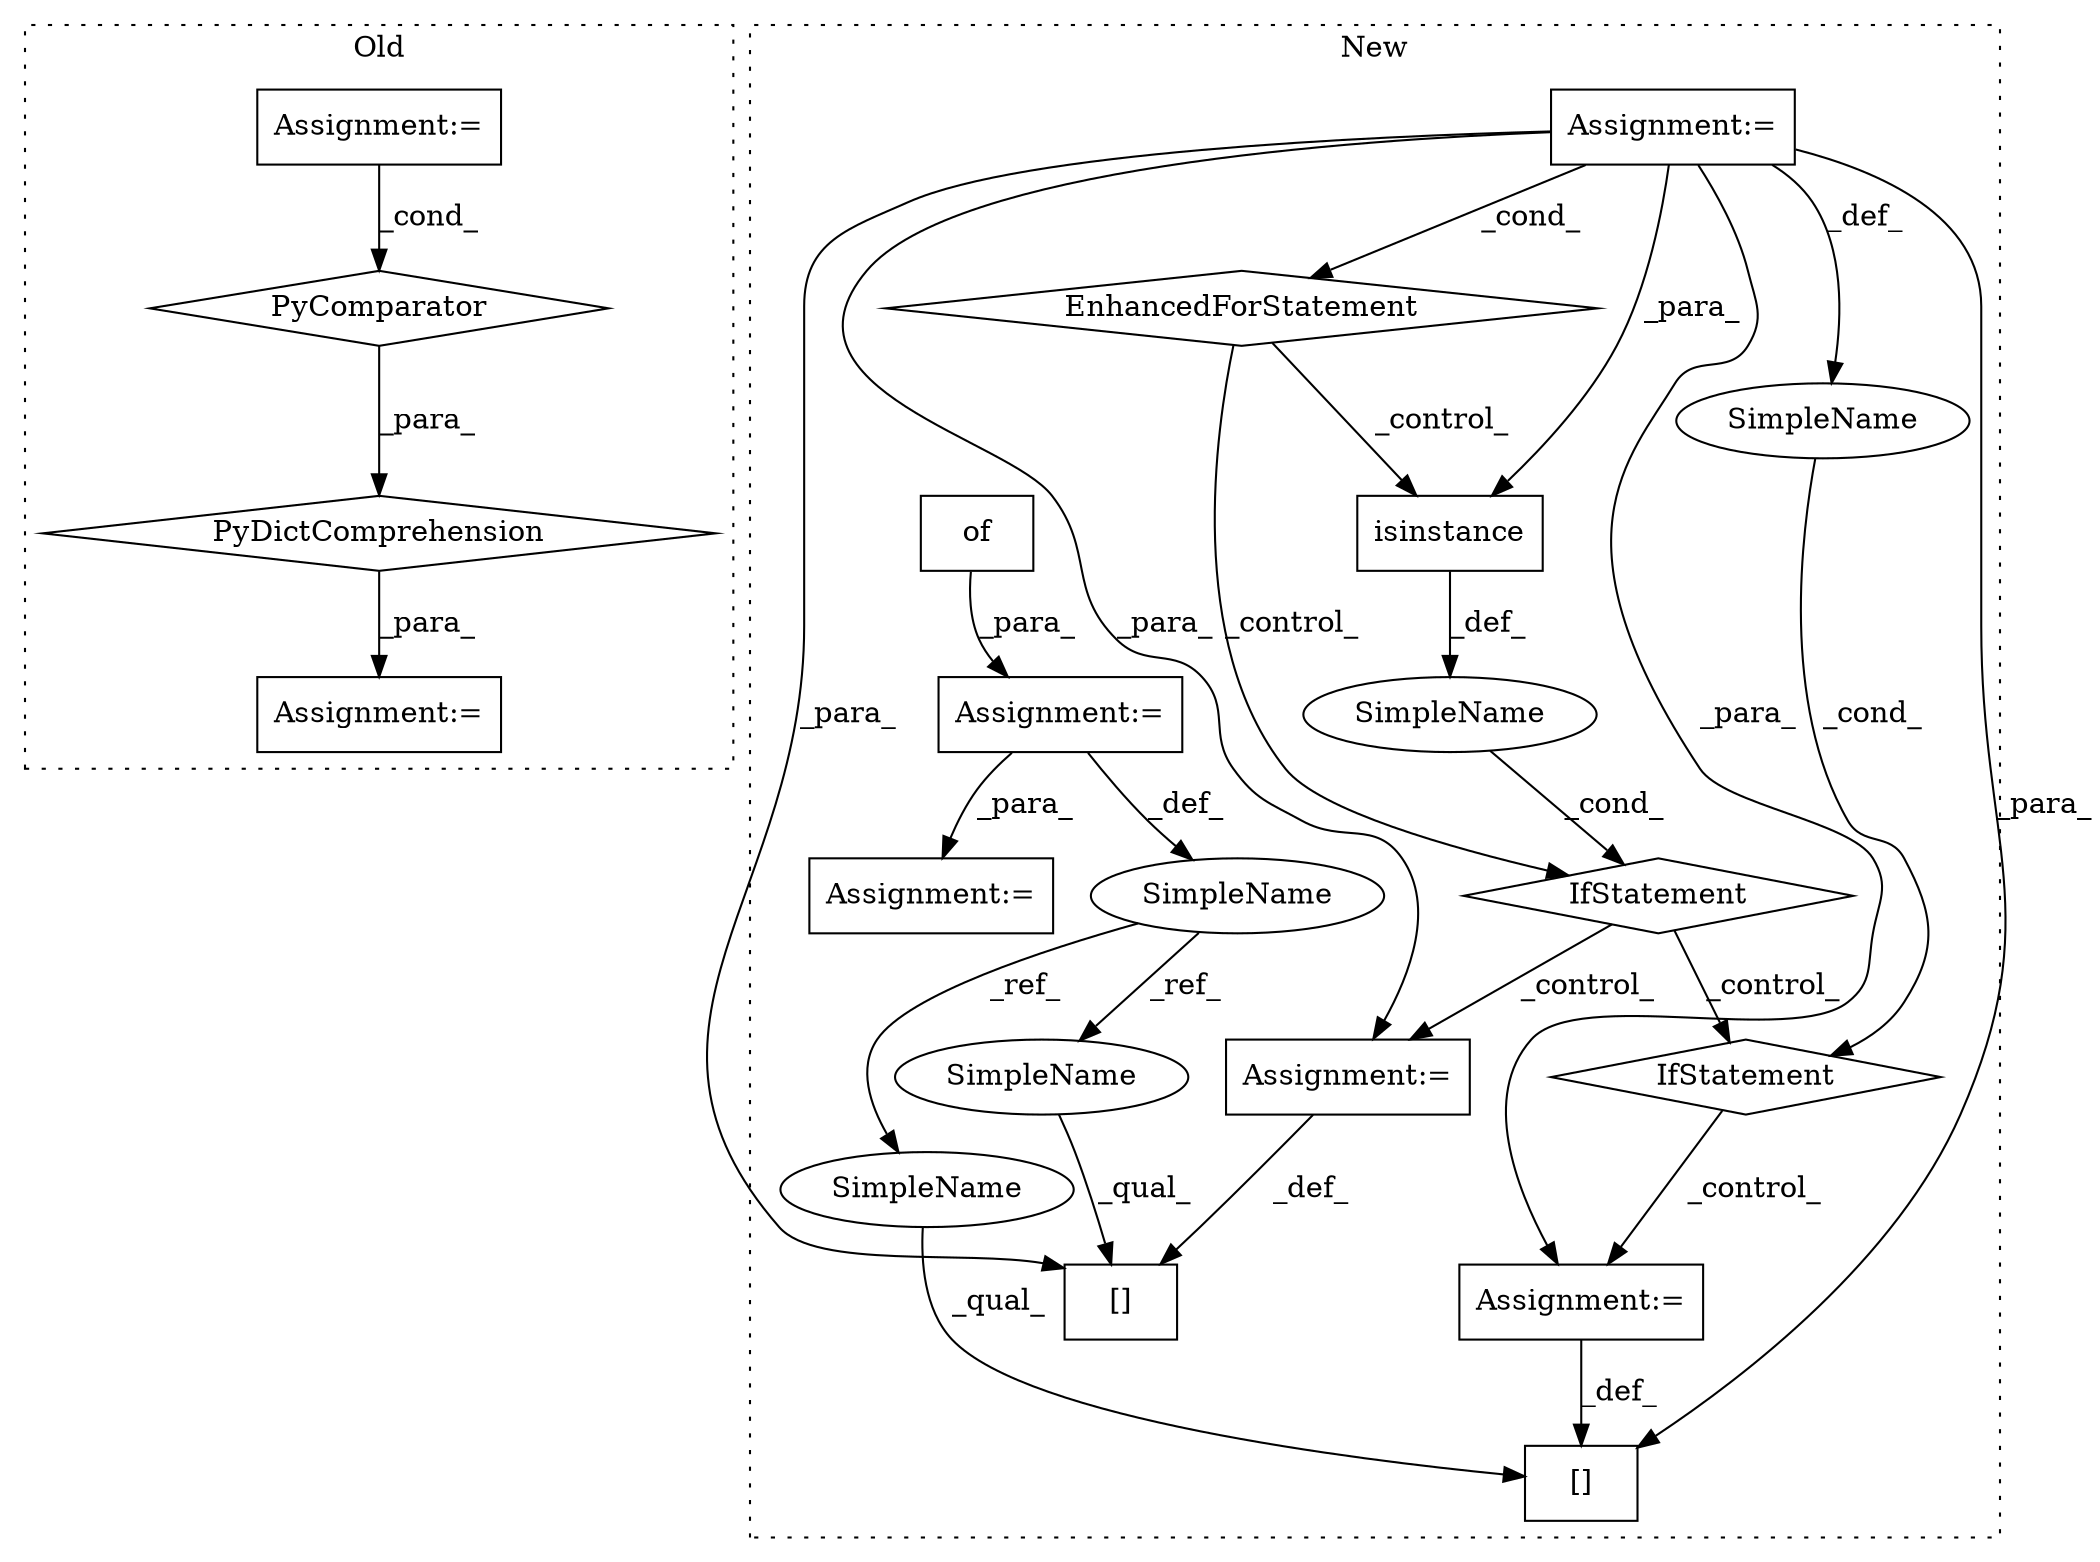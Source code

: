 digraph G {
subgraph cluster0 {
1 [label="PyDictComprehension" a="110" s="1649" l="152" shape="diamond"];
3 [label="PyComparator" a="113" s="1764" l="29" shape="diamond"];
4 [label="Assignment:=" a="7" s="1764" l="29" shape="box"];
10 [label="Assignment:=" a="7" s="1623" l="1" shape="box"];
label = "Old";
style="dotted";
}
subgraph cluster1 {
2 [label="EnhancedForStatement" a="70" s="3646,3734" l="53,2" shape="diamond"];
5 [label="Assignment:=" a="7" s="3384" l="6" shape="box"];
6 [label="Assignment:=" a="7" s="3926" l="1" shape="box"];
7 [label="[]" a="2" s="3914,3925" l="7,1" shape="box"];
8 [label="Assignment:=" a="7" s="3631" l="1" shape="box"];
9 [label="of" a="32" s="3636" l="4" shape="box"];
11 [label="IfStatement" a="25" s="3744,3770" l="4,2" shape="diamond"];
12 [label="SimpleName" a="42" s="" l="" shape="ellipse"];
13 [label="Assignment:=" a="7" s="3793" l="1" shape="box"];
14 [label="[]" a="2" s="3782,3792" l="7,1" shape="box"];
15 [label="SimpleName" a="42" s="3625" l="6" shape="ellipse"];
16 [label="IfStatement" a="25" s="3849,3873" l="4,2" shape="diamond"];
17 [label="SimpleName" a="42" s="" l="" shape="ellipse"];
18 [label="isinstance" a="32" s="3748,3769" l="11,1" shape="box"];
19 [label="Assignment:=" a="7" s="4044" l="1" shape="box"];
20 [label="SimpleName" a="42" s="3914" l="6" shape="ellipse"];
21 [label="SimpleName" a="42" s="3782" l="6" shape="ellipse"];
label = "New";
style="dotted";
}
1 -> 10 [label="_para_"];
2 -> 18 [label="_control_"];
2 -> 11 [label="_control_"];
3 -> 1 [label="_para_"];
4 -> 3 [label="_cond_"];
5 -> 13 [label="_para_"];
5 -> 7 [label="_para_"];
5 -> 14 [label="_para_"];
5 -> 18 [label="_para_"];
5 -> 17 [label="_def_"];
5 -> 2 [label="_cond_"];
5 -> 6 [label="_para_"];
6 -> 7 [label="_def_"];
8 -> 19 [label="_para_"];
8 -> 15 [label="_def_"];
9 -> 8 [label="_para_"];
11 -> 16 [label="_control_"];
11 -> 13 [label="_control_"];
12 -> 11 [label="_cond_"];
13 -> 14 [label="_def_"];
15 -> 20 [label="_ref_"];
15 -> 21 [label="_ref_"];
16 -> 6 [label="_control_"];
17 -> 16 [label="_cond_"];
18 -> 12 [label="_def_"];
20 -> 7 [label="_qual_"];
21 -> 14 [label="_qual_"];
}
